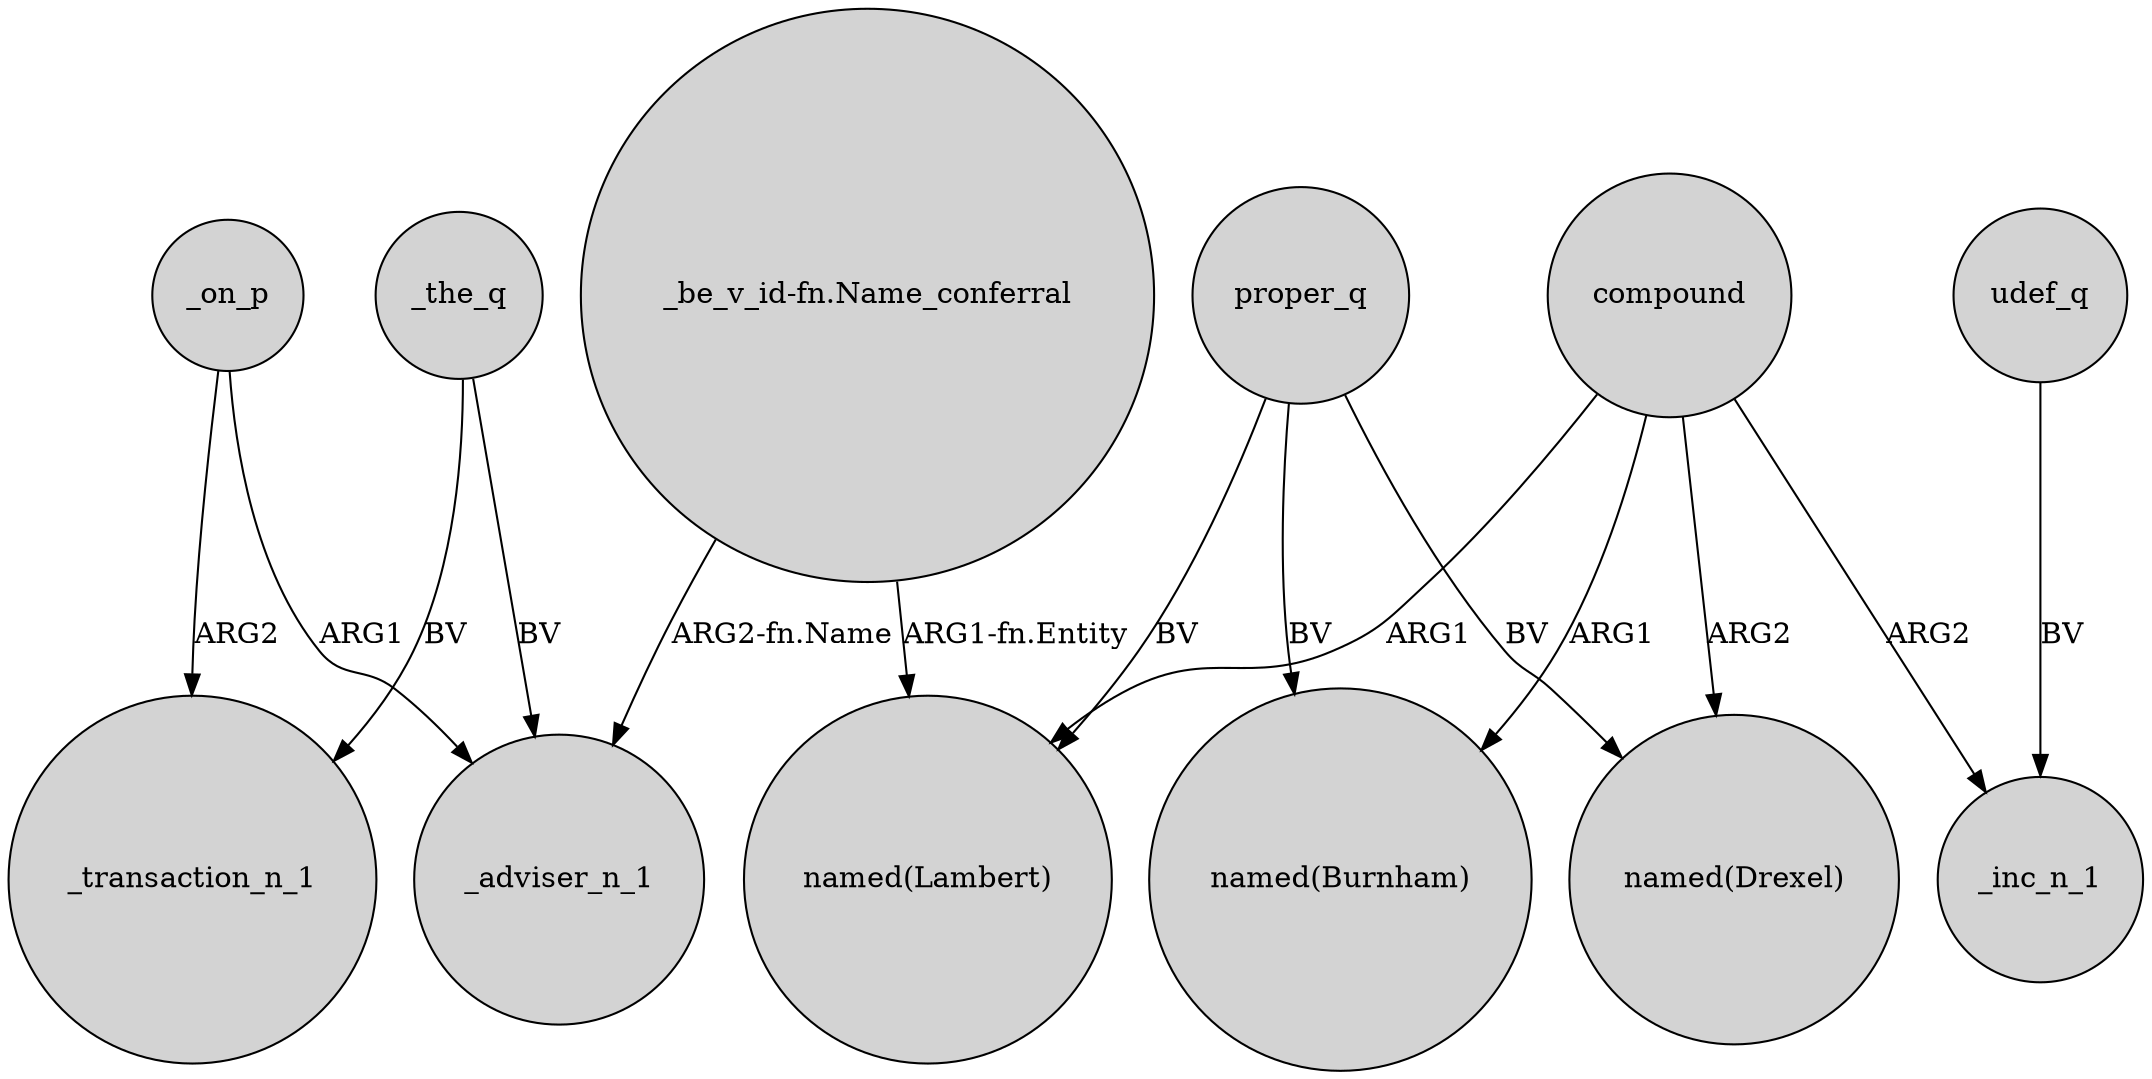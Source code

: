 digraph {
	node [shape=circle style=filled]
	_on_p -> _adviser_n_1 [label=ARG1]
	compound -> "named(Drexel)" [label=ARG2]
	"_be_v_id-fn.Name_conferral" -> "named(Lambert)" [label="ARG1-fn.Entity"]
	proper_q -> "named(Lambert)" [label=BV]
	proper_q -> "named(Drexel)" [label=BV]
	"_be_v_id-fn.Name_conferral" -> _adviser_n_1 [label="ARG2-fn.Name"]
	proper_q -> "named(Burnham)" [label=BV]
	compound -> "named(Burnham)" [label=ARG1]
	compound -> "named(Lambert)" [label=ARG1]
	_the_q -> _transaction_n_1 [label=BV]
	udef_q -> _inc_n_1 [label=BV]
	_the_q -> _adviser_n_1 [label=BV]
	compound -> _inc_n_1 [label=ARG2]
	_on_p -> _transaction_n_1 [label=ARG2]
}

